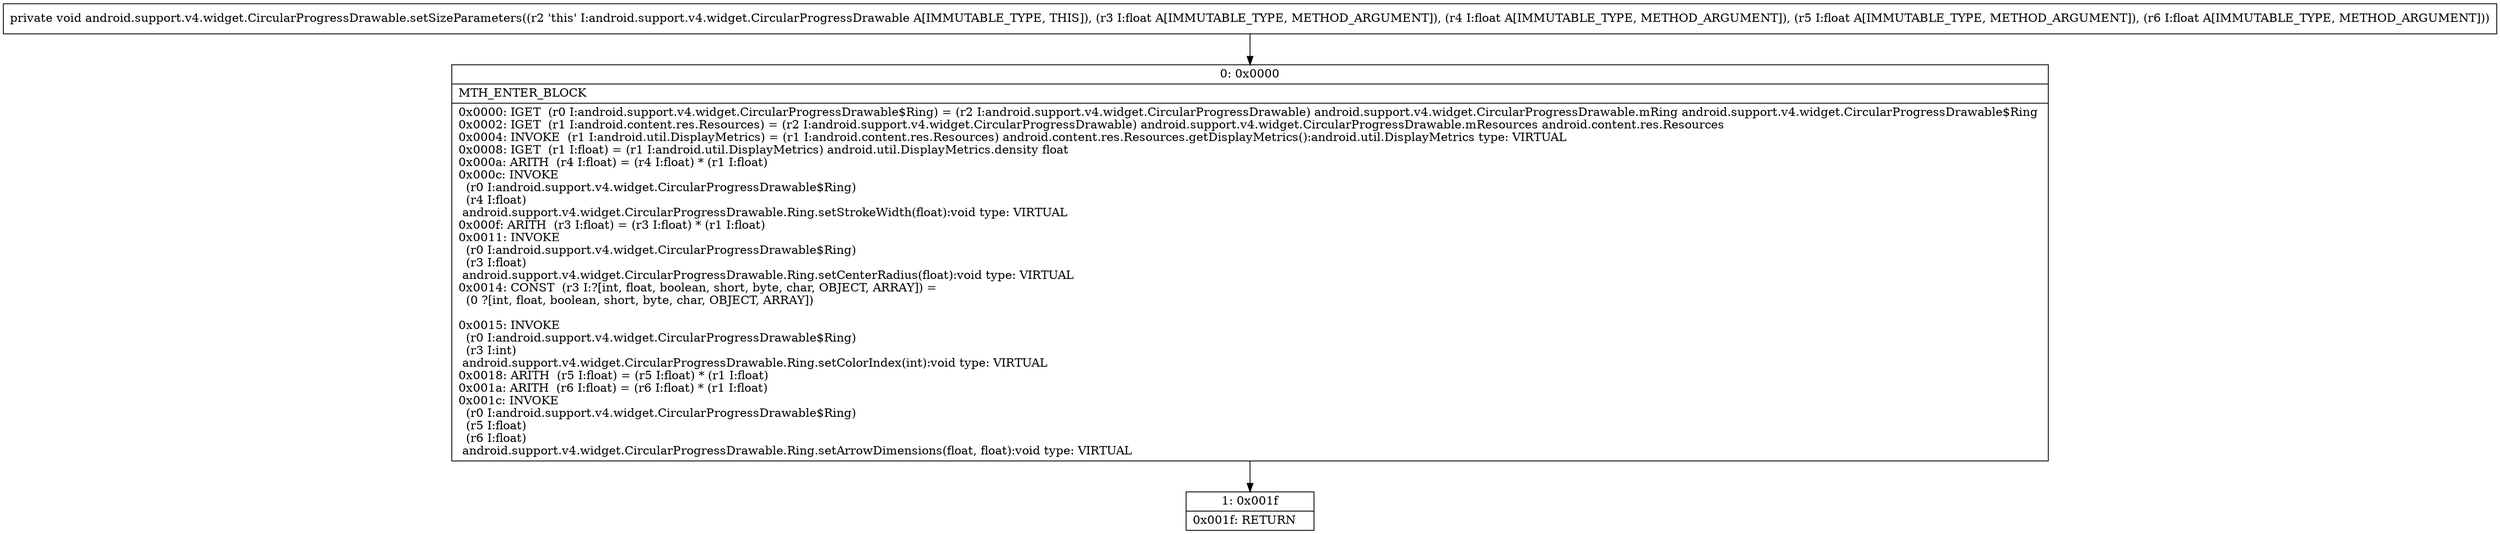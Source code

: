 digraph "CFG forandroid.support.v4.widget.CircularProgressDrawable.setSizeParameters(FFFF)V" {
Node_0 [shape=record,label="{0\:\ 0x0000|MTH_ENTER_BLOCK\l|0x0000: IGET  (r0 I:android.support.v4.widget.CircularProgressDrawable$Ring) = (r2 I:android.support.v4.widget.CircularProgressDrawable) android.support.v4.widget.CircularProgressDrawable.mRing android.support.v4.widget.CircularProgressDrawable$Ring \l0x0002: IGET  (r1 I:android.content.res.Resources) = (r2 I:android.support.v4.widget.CircularProgressDrawable) android.support.v4.widget.CircularProgressDrawable.mResources android.content.res.Resources \l0x0004: INVOKE  (r1 I:android.util.DisplayMetrics) = (r1 I:android.content.res.Resources) android.content.res.Resources.getDisplayMetrics():android.util.DisplayMetrics type: VIRTUAL \l0x0008: IGET  (r1 I:float) = (r1 I:android.util.DisplayMetrics) android.util.DisplayMetrics.density float \l0x000a: ARITH  (r4 I:float) = (r4 I:float) * (r1 I:float) \l0x000c: INVOKE  \l  (r0 I:android.support.v4.widget.CircularProgressDrawable$Ring)\l  (r4 I:float)\l android.support.v4.widget.CircularProgressDrawable.Ring.setStrokeWidth(float):void type: VIRTUAL \l0x000f: ARITH  (r3 I:float) = (r3 I:float) * (r1 I:float) \l0x0011: INVOKE  \l  (r0 I:android.support.v4.widget.CircularProgressDrawable$Ring)\l  (r3 I:float)\l android.support.v4.widget.CircularProgressDrawable.Ring.setCenterRadius(float):void type: VIRTUAL \l0x0014: CONST  (r3 I:?[int, float, boolean, short, byte, char, OBJECT, ARRAY]) = \l  (0 ?[int, float, boolean, short, byte, char, OBJECT, ARRAY])\l \l0x0015: INVOKE  \l  (r0 I:android.support.v4.widget.CircularProgressDrawable$Ring)\l  (r3 I:int)\l android.support.v4.widget.CircularProgressDrawable.Ring.setColorIndex(int):void type: VIRTUAL \l0x0018: ARITH  (r5 I:float) = (r5 I:float) * (r1 I:float) \l0x001a: ARITH  (r6 I:float) = (r6 I:float) * (r1 I:float) \l0x001c: INVOKE  \l  (r0 I:android.support.v4.widget.CircularProgressDrawable$Ring)\l  (r5 I:float)\l  (r6 I:float)\l android.support.v4.widget.CircularProgressDrawable.Ring.setArrowDimensions(float, float):void type: VIRTUAL \l}"];
Node_1 [shape=record,label="{1\:\ 0x001f|0x001f: RETURN   \l}"];
MethodNode[shape=record,label="{private void android.support.v4.widget.CircularProgressDrawable.setSizeParameters((r2 'this' I:android.support.v4.widget.CircularProgressDrawable A[IMMUTABLE_TYPE, THIS]), (r3 I:float A[IMMUTABLE_TYPE, METHOD_ARGUMENT]), (r4 I:float A[IMMUTABLE_TYPE, METHOD_ARGUMENT]), (r5 I:float A[IMMUTABLE_TYPE, METHOD_ARGUMENT]), (r6 I:float A[IMMUTABLE_TYPE, METHOD_ARGUMENT])) }"];
MethodNode -> Node_0;
Node_0 -> Node_1;
}

